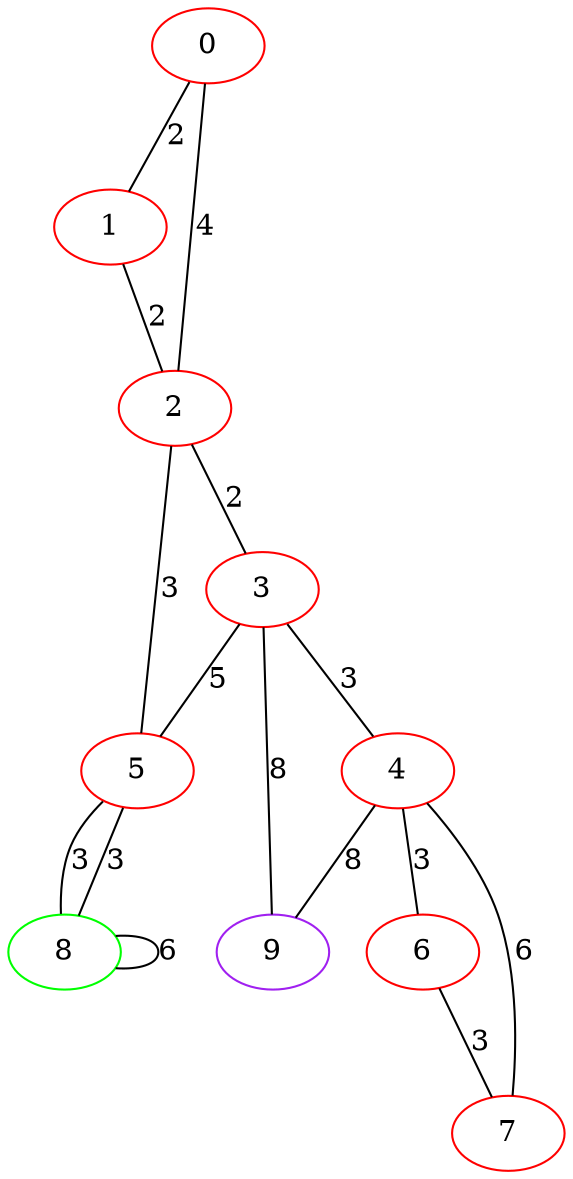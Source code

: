 graph "" {
0 [color=red, weight=1];
1 [color=red, weight=1];
2 [color=red, weight=1];
3 [color=red, weight=1];
4 [color=red, weight=1];
5 [color=red, weight=1];
6 [color=red, weight=1];
7 [color=red, weight=1];
8 [color=green, weight=2];
9 [color=purple, weight=4];
0 -- 1  [key=0, label=2];
0 -- 2  [key=0, label=4];
1 -- 2  [key=0, label=2];
2 -- 3  [key=0, label=2];
2 -- 5  [key=0, label=3];
3 -- 9  [key=0, label=8];
3 -- 4  [key=0, label=3];
3 -- 5  [key=0, label=5];
4 -- 9  [key=0, label=8];
4 -- 6  [key=0, label=3];
4 -- 7  [key=0, label=6];
5 -- 8  [key=0, label=3];
5 -- 8  [key=1, label=3];
6 -- 7  [key=0, label=3];
8 -- 8  [key=0, label=6];
}
